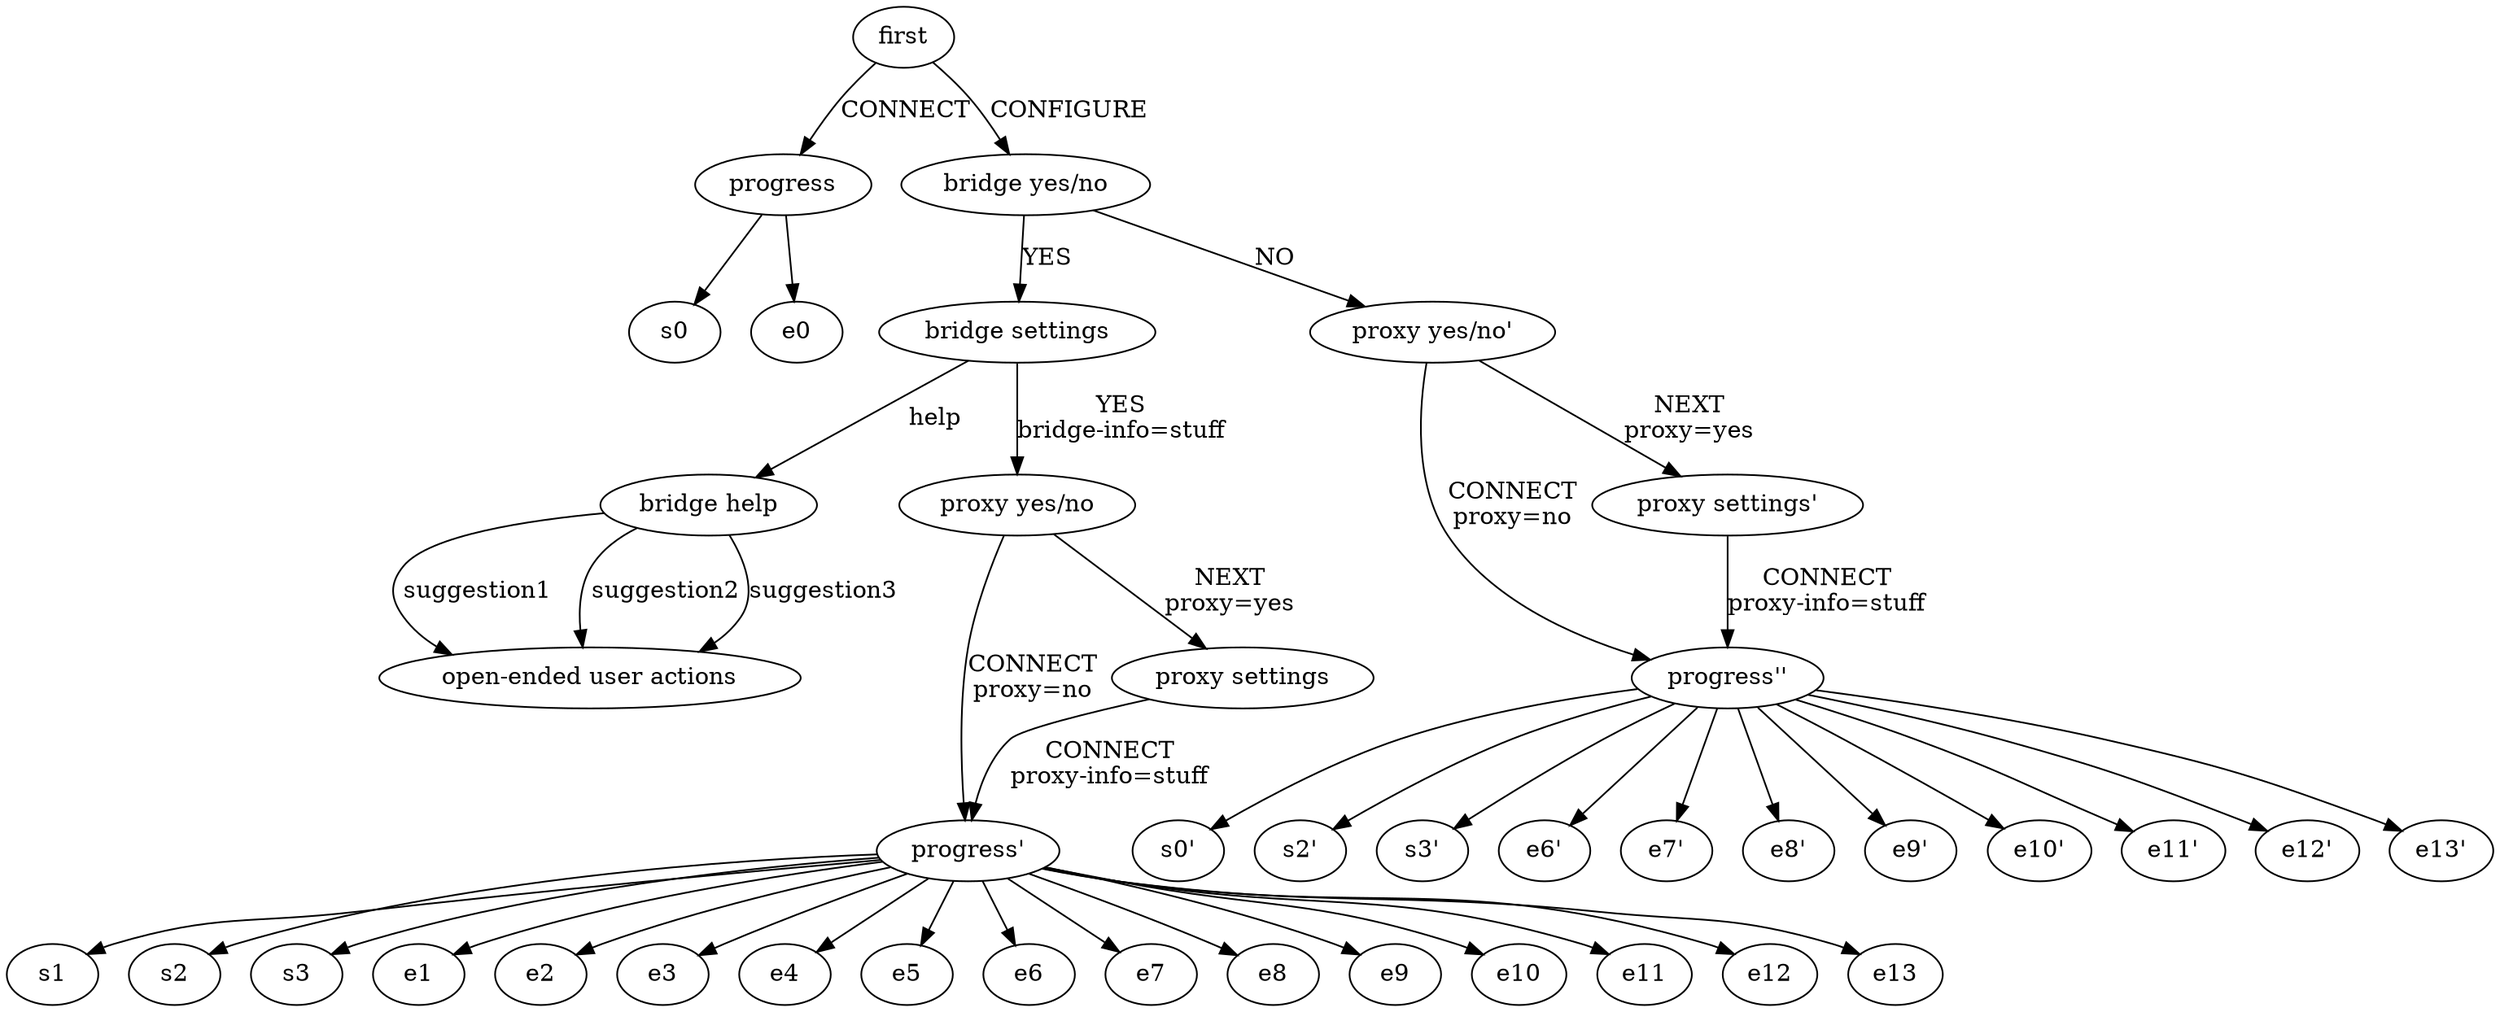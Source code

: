 digraph torconfig {
	#"first" -> q0 [label=quit];
	"first" -> "progress" [label=CONNECT];
	#"progress" -> "first" [label=cancel];
	#"progress" -> "progress" [label="timeout?!"];
	"progress" -> "s0"; #no bridge no proxy connection
	"progress" -> "e0"; #need a bridge or proxy
	"first" -> "bridge yes/no" [label=CONFIGURE];
	#"bridge yes/no" -> q1 [label=quit];
	"bridge yes/no" -> "bridge settings" [label=YES];
	#"bridge settings" -> "bridge yes/no" [label=back];
	#"bridge settings" -> q2 [label=quit];
	"bridge settings" -> "bridge help" [label=help];
	#"bridge help" -> "bridge settings" [label=done];
	"bridge help" -> "open-ended user actions" [label=suggestion1];
	"bridge help" -> "open-ended user actions" [label=suggestion2];
	"bridge help" -> "open-ended user actions" [label=suggestion3];
	"bridge yes/no" -> "proxy yes/no'" [label=NO];
	"bridge settings" -> "proxy yes/no" [label="YES\nbridge-info=stuff"];
	#####################################################################################################
	#"proxy yes/no" -> "bridge yes/no" [label="back\nbridge=no"];
	#"proxy yes/no" -> "bridge settings" [label="back\nbridge=yes"];
	#"proxy yes/no" -> q3 [label=quit];
	"proxy yes/no" -> "progress'" [label="CONNECT\nproxy=no"];
	"progress'" -> "s1"; #bridge no proxy connection 
	"progress'" -> "s2"; #selected proxy type, good address syntax, good ip address, blank port
	"progress'" -> "s3"; #selected proxy type, good address syntax, good ip address, good port
	"progress'" -> "e1"; #bridge blocked in country
	"progress'" -> "e2"; #unspecified bridges
	"progress'" -> "e3"; #bridge syntax error
	"progress'" -> "e4"; #custom bridge: good syntax, bad ip address
	"progress'" -> "e5"; #custom bridge blocked
	"proxy yes/no" -> "proxy settings" [label="NEXT\nproxy=yes"];	
	#"proxy settings" -> "proxy yes/no" [label="back\nproxy=yes"];
	#"proxy settings" -> q4 [label=quit];
	"proxy settings" -> "progress'" [label="CONNECT\nproxy-info=stuff"];
	"progress'" -> "e6"; #blank proxy input
	"progress'" -> "e7"; #no proxy type
	"progress'" -> "e8"; #selected proxy type, bad address syntax
	"progress'" -> "e9"; #selected proxy type, good address syntax, bad ip address, blank port
	"progress'" -> "e10"; #selected proxy type, good address syntax, bad ip address, good port
	"progress'" -> "e11"; #selected proxy type, good address syntax, bad ip address, bad port
	"progress'" -> "e12"; #selected proxy type, good address syntax, good ip address, bad port
	"progress'" -> "e13"; #selected proxy type, good address syntax, good ip address, blank port
	#####################################################################################################
	#"proxy yes/no'" -> "bridge yes/no" [label="back\nbridge=no"];
	#"proxy yes/no'" -> "q3'" [label=quit];
	"proxy yes/no'" -> "progress''" [label="CONNECT\nproxy=no"];
	"progress''" -> "s0'"; #no bridge no rpoxy connection 
	"progress''" -> "s2'"; #selected proxy type, good address syntax, good ip address, blank port
	"progress''" -> "s3'"; #selected proxy type, good address syntax, good ip address, good port
	"proxy yes/no'" -> "proxy settings'" [label="NEXT\nproxy=yes"];	
	#"proxy settings'" -> "proxy yes/no'" [label="back\nproxy=yes"];
	#"proxy settings'" -> "q4'" [label=quit];
	"proxy settings'" -> "progress''" [label="CONNECT\nproxy-info=stuff"];
	"progress''" -> "e6'"; #blank proxy input
	"progress''" -> "e7'"; #no proxy type
	"progress''" -> "e8'"; #selected proxy type, bad adddress syntax
	"progress''" -> "e9'"; #selected proxy type, good address syntax, bad ip address, blank port
	"progress''" -> "e10'"; #selected proxy type, good address syntax, bad ip address, good port
	"progress''" -> "e11'"; #selected proxy type, good address syntax, bad ip address, bad port
	"progress''" -> "e12'"; #selected proxy type, good address syntax, good ip address, bad port
	"progress''" -> "e13'"; #selected proxy type, good address syntax, good ip address, blank port
}
